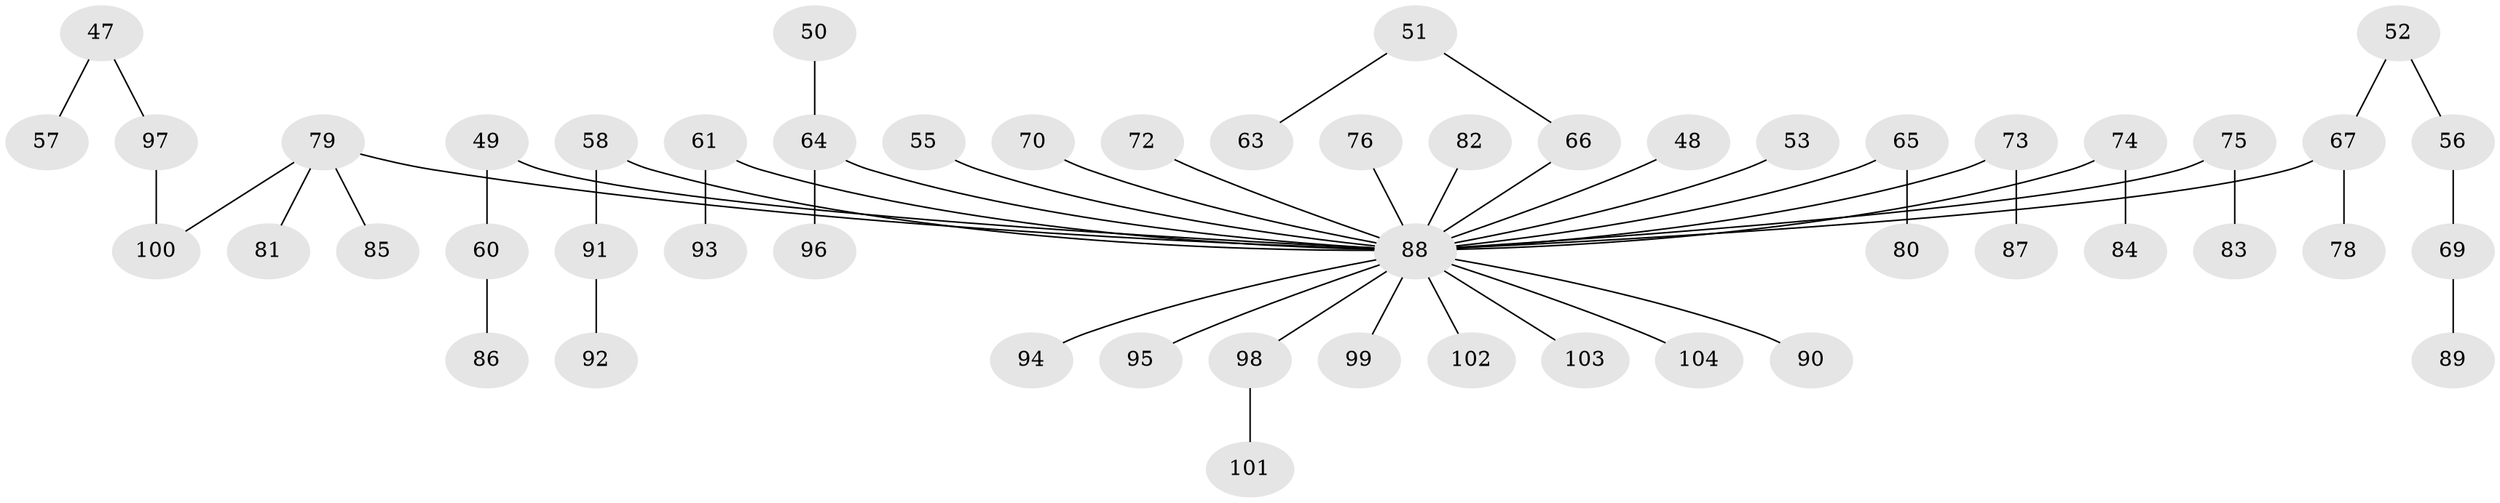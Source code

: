 // original degree distribution, {3: 0.15384615384615385, 6: 0.019230769230769232, 7: 0.009615384615384616, 5: 0.028846153846153848, 2: 0.3173076923076923, 1: 0.4423076923076923, 4: 0.028846153846153848}
// Generated by graph-tools (version 1.1) at 2025/56/03/04/25 21:56:59]
// undirected, 52 vertices, 51 edges
graph export_dot {
graph [start="1"]
  node [color=gray90,style=filled];
  47;
  48;
  49;
  50;
  51;
  52;
  53;
  55;
  56;
  57;
  58;
  60;
  61;
  63;
  64 [super="+46"];
  65;
  66 [super="+27+31"];
  67 [super="+45"];
  69;
  70;
  72;
  73 [super="+1+29+38+59"];
  74;
  75;
  76;
  78;
  79 [super="+12+42+54+71+77"];
  80;
  81;
  82;
  83;
  84;
  85;
  86;
  87;
  88 [super="+8+15+68"];
  89;
  90;
  91;
  92;
  93;
  94;
  95;
  96;
  97 [super="+41"];
  98 [super="+26"];
  99 [super="+44"];
  100 [super="+14"];
  101;
  102;
  103;
  104;
  47 -- 57;
  47 -- 97;
  48 -- 88;
  49 -- 60;
  49 -- 88;
  50 -- 64;
  51 -- 63;
  51 -- 66;
  52 -- 56;
  52 -- 67;
  53 -- 88;
  55 -- 88;
  56 -- 69;
  58 -- 91;
  58 -- 88;
  60 -- 86;
  61 -- 93;
  61 -- 88;
  64 -- 88;
  64 -- 96;
  65 -- 80;
  65 -- 88;
  66 -- 88;
  67 -- 78;
  67 -- 88;
  69 -- 89;
  70 -- 88;
  72 -- 88;
  73 -- 87;
  73 -- 88;
  74 -- 84;
  74 -- 88;
  75 -- 83;
  75 -- 88;
  76 -- 88;
  79 -- 85;
  79 -- 100;
  79 -- 88;
  79 -- 81;
  82 -- 88;
  88 -- 90;
  88 -- 94;
  88 -- 95;
  88 -- 98;
  88 -- 99;
  88 -- 102;
  88 -- 103;
  88 -- 104;
  91 -- 92;
  97 -- 100;
  98 -- 101;
}
